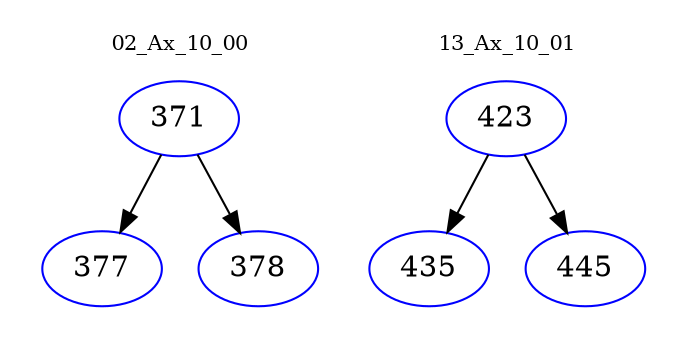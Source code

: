 digraph{
subgraph cluster_0 {
color = white
label = "02_Ax_10_00";
fontsize=10;
T0_371 [label="371", color="blue"]
T0_371 -> T0_377 [color="black"]
T0_377 [label="377", color="blue"]
T0_371 -> T0_378 [color="black"]
T0_378 [label="378", color="blue"]
}
subgraph cluster_1 {
color = white
label = "13_Ax_10_01";
fontsize=10;
T1_423 [label="423", color="blue"]
T1_423 -> T1_435 [color="black"]
T1_435 [label="435", color="blue"]
T1_423 -> T1_445 [color="black"]
T1_445 [label="445", color="blue"]
}
}
